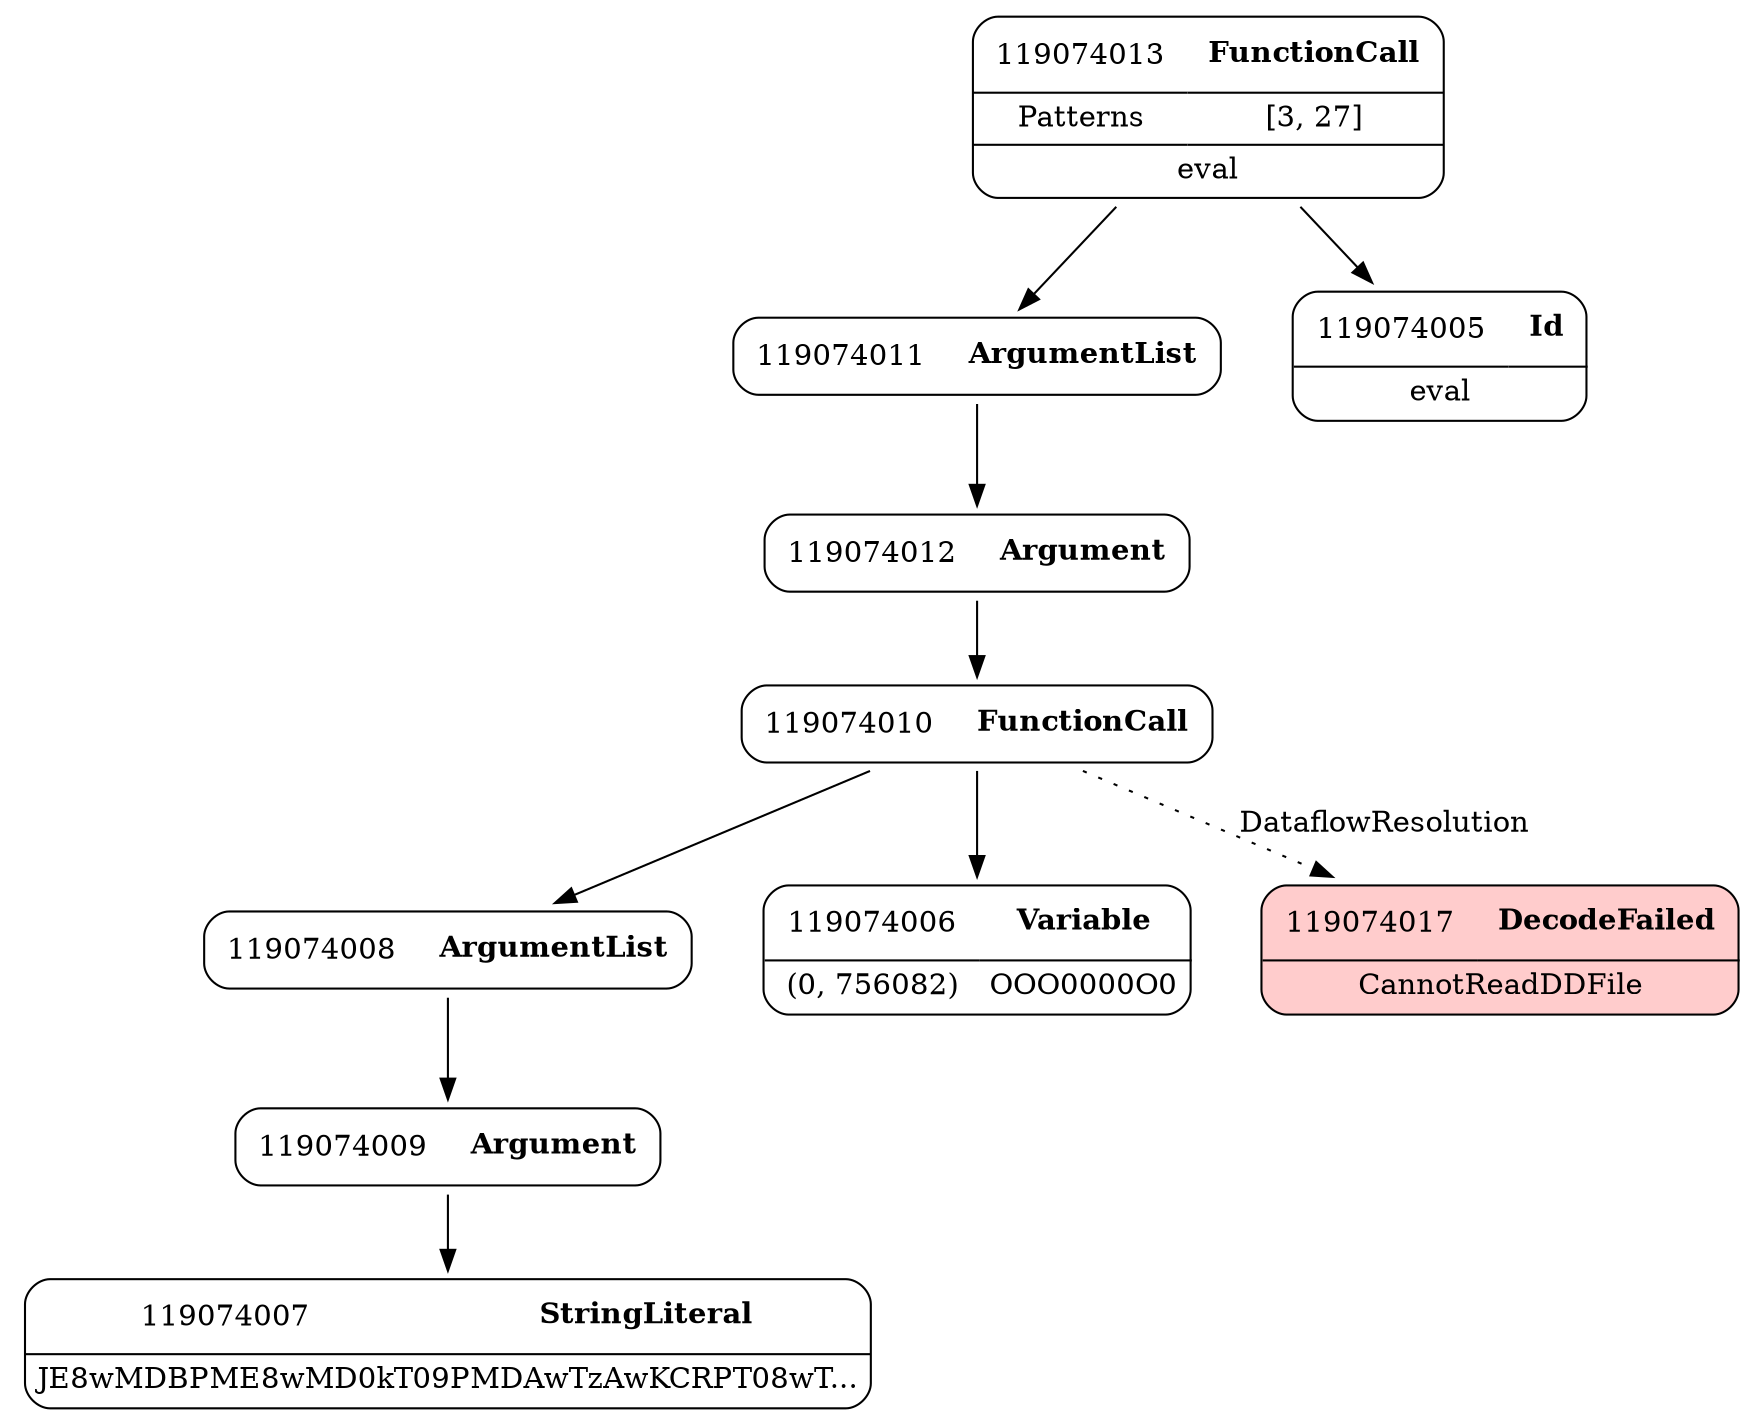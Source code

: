 digraph ast {
node [shape=none];
119074008 [label=<<TABLE border='1' cellspacing='0' cellpadding='10' style='rounded' ><TR><TD border='0'>119074008</TD><TD border='0'><B>ArgumentList</B></TD></TR></TABLE>>];
119074008 -> 119074009 [weight=2];
119074009 [label=<<TABLE border='1' cellspacing='0' cellpadding='10' style='rounded' ><TR><TD border='0'>119074009</TD><TD border='0'><B>Argument</B></TD></TR></TABLE>>];
119074009 -> 119074007 [weight=2];
119074010 [label=<<TABLE border='1' cellspacing='0' cellpadding='10' style='rounded' ><TR><TD border='0'>119074010</TD><TD border='0'><B>FunctionCall</B></TD></TR></TABLE>>];
119074010 -> 119074006 [weight=2];
119074010 -> 119074008 [weight=2];
119074010 -> 119074017 [style=dotted,label=DataflowResolution];
119074011 [label=<<TABLE border='1' cellspacing='0' cellpadding='10' style='rounded' ><TR><TD border='0'>119074011</TD><TD border='0'><B>ArgumentList</B></TD></TR></TABLE>>];
119074011 -> 119074012 [weight=2];
119074012 [label=<<TABLE border='1' cellspacing='0' cellpadding='10' style='rounded' ><TR><TD border='0'>119074012</TD><TD border='0'><B>Argument</B></TD></TR></TABLE>>];
119074012 -> 119074010 [weight=2];
119074013 [label=<<TABLE border='1' cellspacing='0' cellpadding='10' style='rounded' ><TR><TD border='0'>119074013</TD><TD border='0'><B>FunctionCall</B></TD></TR><HR/><TR><TD border='0' cellpadding='5'>Patterns</TD><TD border='0' cellpadding='5'>[3, 27]</TD></TR><HR/><TR><TD border='0' cellpadding='5' colspan='2'>eval</TD></TR></TABLE>>];
119074013 -> 119074005 [weight=2];
119074013 -> 119074011 [weight=2];
119074017 [label=<<TABLE border='1' cellspacing='0' cellpadding='10' style='rounded' bgcolor='#FFCCCC' ><TR><TD border='0'>119074017</TD><TD border='0'><B>DecodeFailed</B></TD></TR><HR/><TR><TD border='0' cellpadding='5' colspan='2'>CannotReadDDFile</TD></TR></TABLE>>];
119074005 [label=<<TABLE border='1' cellspacing='0' cellpadding='10' style='rounded' ><TR><TD border='0'>119074005</TD><TD border='0'><B>Id</B></TD></TR><HR/><TR><TD border='0' cellpadding='5' colspan='2'>eval</TD></TR></TABLE>>];
119074006 [label=<<TABLE border='1' cellspacing='0' cellpadding='10' style='rounded' ><TR><TD border='0'>119074006</TD><TD border='0'><B>Variable</B></TD></TR><HR/><TR><TD border='0' cellpadding='5'>(0, 756082)</TD><TD border='0' cellpadding='5'>OOO0000O0</TD></TR></TABLE>>];
119074007 [label=<<TABLE border='1' cellspacing='0' cellpadding='10' style='rounded' ><TR><TD border='0'>119074007</TD><TD border='0'><B>StringLiteral</B></TD></TR><HR/><TR><TD border='0' cellpadding='5' colspan='2'>JE8wMDBPME8wMD0kT09PMDAwTzAwKCRPT08wT...</TD></TR></TABLE>>];
}
